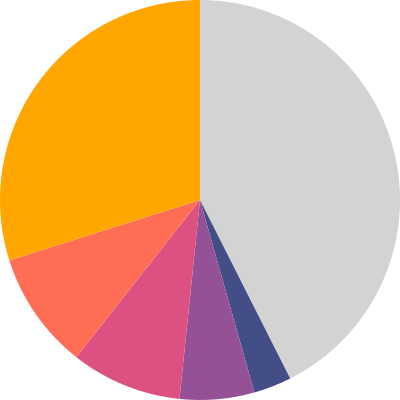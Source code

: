 {
  "$schema": "https://vega.github.io/schema/vega/v5.json",
  "description": "A basic pie chart example.",
  "width": 200,
  "height": 200,
  "autosize": "none",
  "data": [
    {
      "name": "table",
      "values": [
        {
          "country": "Others",
          "noLaureates": 403,
          "startAngle": 0,
          "endAngle": 2.6738370420204576
        },
        {
          "country": "Sweden",
          "noLaureates": 29,
          "startAngle": 2.6738370420204576,
          "endAngle": 2.8662471517440142
        },
        {
          "country": "France",
          "noLaureates": 57,
          "startAngle": 2.8662471517440142,
          "endAngle": 3.244432539821349
        },
        {
          "country": "Germany",
          "noLaureates": 85,
          "startAngle": 3.244432539821349,
          "endAngle": 3.808393206252463
        },
        {
          "country": "United Kingdom",
          "noLaureates": 90,
          "startAngle": 3.808393206252463,
          "endAngle": 4.405528029532466
        },
        {
          "country": "United States of America",
          "noLaureates": 283,
          "startAngle": 4.405528029532466,
          "endAngle": 6.283185307179586
        }
      ],
      "transform": [{"type": "pie", "field": "noLaureates"}]
    }
  ],
  "scales": [
    {
      "name": "color",
      "type": "ordinal",
      "domain": {"data": "table", "field": "country"},
      "range": [
        "#D3D3D3",
        "#444e86",
        "#955196",
        "#dd5182",
        "#ff6e54",
        "#ffa600"
      ]
    }
  ],
  "marks": [
    {
      "type": "arc",
      "from": {"data": "table"},
      "encode": {
        "enter": {
          "fill": {"scale": "color", "field": "country"},
          "x": {"signal": "width / 2"},
          "y": {"signal": "height / 2"},
          "startAngle": {"field": "startAngle"},
          "endAngle": {"field": "endAngle"},
          "outerRadius": {"signal": "width / 2"}
        }
      }
    }
  ],
  "config": {}
}